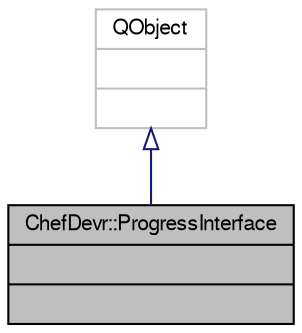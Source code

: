 digraph "ChefDevr::ProgressInterface"
{
 // LATEX_PDF_SIZE
  edge [fontname="FreeSans",fontsize="10",labelfontname="FreeSans",labelfontsize="10"];
  node [fontname="FreeSans",fontsize="10",shape=record];
  Node5 [label="{ChefDevr::ProgressInterface\n||}",height=0.2,width=0.4,color="black", fillcolor="grey75", style="filled", fontcolor="black",tooltip=" "];
  Node6 -> Node5 [dir="back",color="midnightblue",fontsize="10",style="solid",arrowtail="onormal",fontname="FreeSans"];
  Node6 [label="{QObject\n||}",height=0.2,width=0.4,color="grey75", fillcolor="white", style="filled",tooltip=" "];
}
